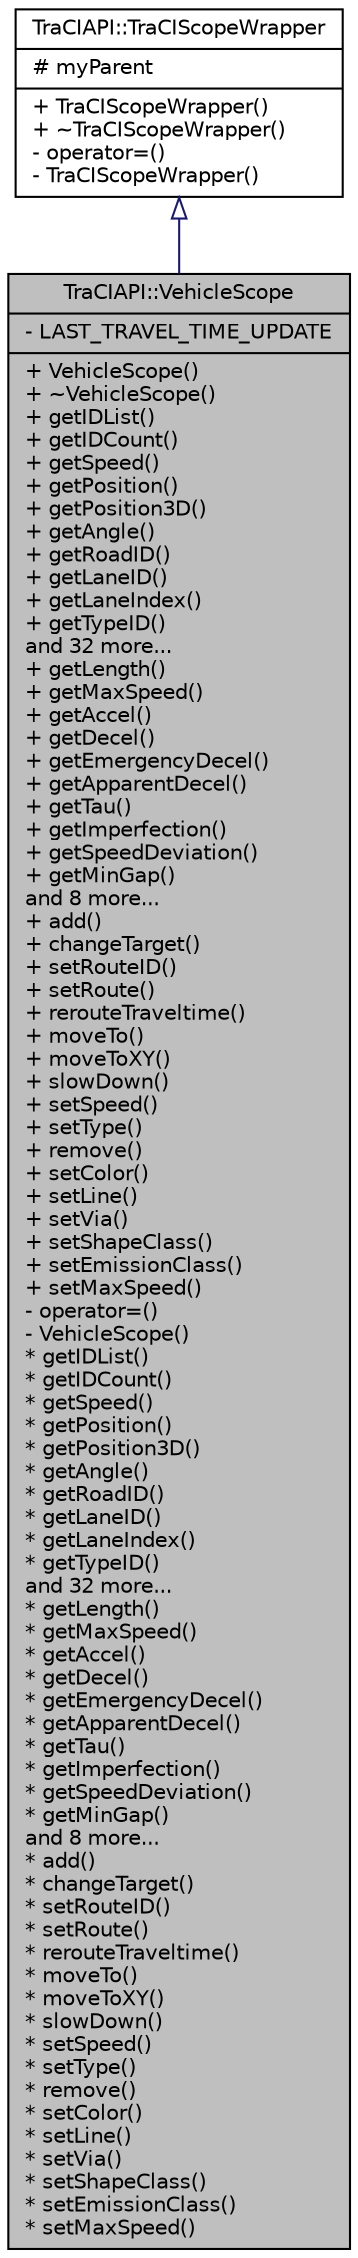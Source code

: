 digraph "TraCIAPI::VehicleScope"
{
  edge [fontname="Helvetica",fontsize="10",labelfontname="Helvetica",labelfontsize="10"];
  node [fontname="Helvetica",fontsize="10",shape=record];
  Node0 [label="{TraCIAPI::VehicleScope\n|- LAST_TRAVEL_TIME_UPDATE\l|+ VehicleScope()\l+ ~VehicleScope()\l+ getIDList()\l+ getIDCount()\l+ getSpeed()\l+ getPosition()\l+ getPosition3D()\l+ getAngle()\l+ getRoadID()\l+ getLaneID()\l+ getLaneIndex()\l+ getTypeID()\land 32 more...\l+ getLength()\l+ getMaxSpeed()\l+ getAccel()\l+ getDecel()\l+ getEmergencyDecel()\l+ getApparentDecel()\l+ getTau()\l+ getImperfection()\l+ getSpeedDeviation()\l+ getMinGap()\land 8 more...\l+ add()\l+ changeTarget()\l+ setRouteID()\l+ setRoute()\l+ rerouteTraveltime()\l+ moveTo()\l+ moveToXY()\l+ slowDown()\l+ setSpeed()\l+ setType()\l+ remove()\l+ setColor()\l+ setLine()\l+ setVia()\l+ setShapeClass()\l+ setEmissionClass()\l+ setMaxSpeed()\l- operator=()\l- VehicleScope()\l* getIDList()\l* getIDCount()\l* getSpeed()\l* getPosition()\l* getPosition3D()\l* getAngle()\l* getRoadID()\l* getLaneID()\l* getLaneIndex()\l* getTypeID()\land 32 more...\l* getLength()\l* getMaxSpeed()\l* getAccel()\l* getDecel()\l* getEmergencyDecel()\l* getApparentDecel()\l* getTau()\l* getImperfection()\l* getSpeedDeviation()\l* getMinGap()\land 8 more...\l* add()\l* changeTarget()\l* setRouteID()\l* setRoute()\l* rerouteTraveltime()\l* moveTo()\l* moveToXY()\l* slowDown()\l* setSpeed()\l* setType()\l* remove()\l* setColor()\l* setLine()\l* setVia()\l* setShapeClass()\l* setEmissionClass()\l* setMaxSpeed()\l}",height=0.2,width=0.4,color="black", fillcolor="grey75", style="filled", fontcolor="black"];
  Node1 -> Node0 [dir="back",color="midnightblue",fontsize="10",style="solid",arrowtail="onormal",fontname="Helvetica"];
  Node1 [label="{TraCIAPI::TraCIScopeWrapper\n|# myParent\l|+ TraCIScopeWrapper()\l+ ~TraCIScopeWrapper()\l- operator=()\l- TraCIScopeWrapper()\l}",height=0.2,width=0.4,color="black", fillcolor="white", style="filled",URL="$de/da7/class_tra_c_i_a_p_i_1_1_tra_c_i_scope_wrapper.html",tooltip="An abstract interface for accessing type-dependent values. "];
}
